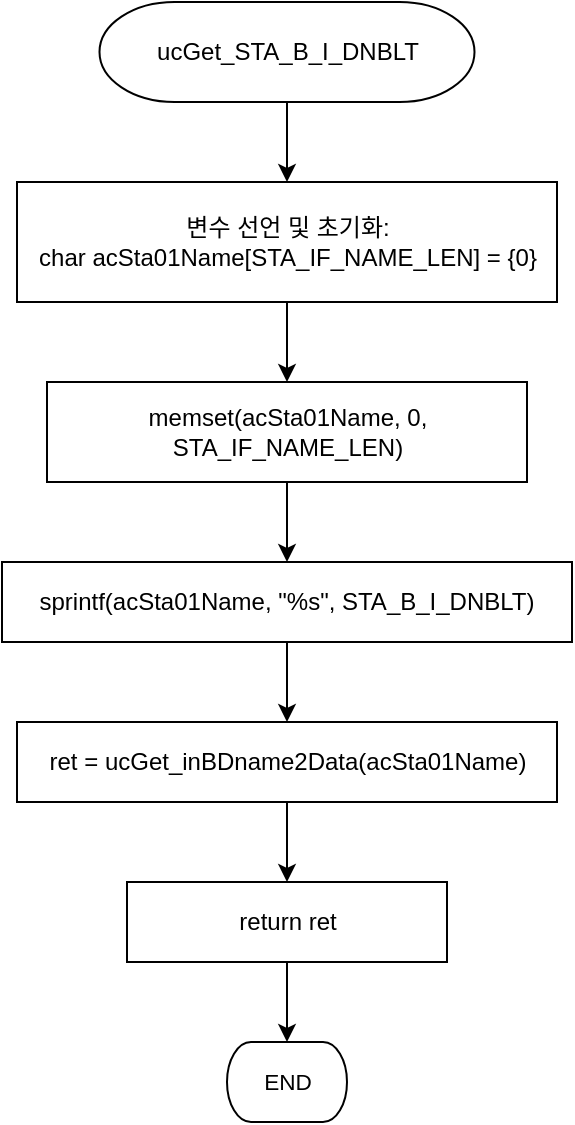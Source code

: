 <mxfile version="20.3.0" type="device" pages="10"><diagram id="pdyK5x3eGaViF-N7Dx8U" name="ucGet_STA_B_I_DNBLT"><mxGraphModel dx="1209" dy="844" grid="1" gridSize="10" guides="1" tooltips="1" connect="1" arrows="1" fold="1" page="1" pageScale="1" pageWidth="827" pageHeight="1169" math="0" shadow="0"><root><mxCell id="0"/><mxCell id="1" parent="0"/><UserObject label="&lt;div style=&quot;&quot;&gt;&lt;font style=&quot;direction: ltr; line-height: 120%; opacity: 1;&quot;&gt;ucGet_STA_B_I_DNBLT&lt;/font&gt;&lt;/div&gt;" tags="순서도" id="eHbz1pVi1LMU-d-NiF14-1"><mxCell style="verticalAlign=middle;align=center;overflow=width;vsdxID=2;fillColor=#FFFFFF;gradientColor=none;shape=stencil(tVLLDsIgEPwajiQIMfFe638Qu22JCM2Ctv69kK0Rm9qDibeZndkXC1NV6PUATIoQ0V9gNE3smToyKY3rAU1MiKmaqar1CB36m2uIDzo7M7r6e64wUZ4UOUWKB9GdIH4irzWu8B42vRrPScNFXZzN+5mvl3qJXE8mcPRRR+Pdh2Y1dsBTE95a3c0TkBRGgKEIb6wg1/r+ssCXd/vLCgm8z9caa+n6pb48dwrRV1H1Ew==);strokeColor=#000000;spacingTop=-1;spacingBottom=-1;spacingLeft=-1;spacingRight=-1;points=[[0.5,1,0],[0.5,0,0],[0,0.5,0],[1,0.5,0]];labelBackgroundColor=none;rounded=0;html=1;whiteSpace=wrap;strokeWidth=1;fontStyle=0" parent="1" vertex="1"><mxGeometry x="98.75" y="140" width="187.5" height="50" as="geometry"/></mxCell></UserObject><mxCell id="eHbz1pVi1LMU-d-NiF14-2" value="변수 선언 및 초기화:&lt;br&gt;char acSta01Name[STA_IF_NAME_LEN] = {0}" style="rounded=0;whiteSpace=wrap;html=1;strokeWidth=1;fontStyle=0;fillColor=none;strokeColor=#000000;" parent="1" vertex="1"><mxGeometry x="57.5" y="230" width="270" height="60" as="geometry"/></mxCell><mxCell id="eHbz1pVi1LMU-d-NiF14-3" value="memset(acSta01Name, 0, STA_IF_NAME_LEN)" style="rounded=0;whiteSpace=wrap;html=1;strokeWidth=1;fontStyle=0;fillColor=none;strokeColor=#000000;" parent="1" vertex="1"><mxGeometry x="72.5" y="330" width="240" height="50" as="geometry"/></mxCell><mxCell id="eHbz1pVi1LMU-d-NiF14-4" value="sprintf(acSta01Name, &quot;%s&quot;, STA_B_I_DNBLT)" style="rounded=0;whiteSpace=wrap;html=1;strokeWidth=1;fontStyle=0;fillColor=none;strokeColor=#000000;" parent="1" vertex="1"><mxGeometry x="50" y="420" width="285" height="40" as="geometry"/></mxCell><mxCell id="eHbz1pVi1LMU-d-NiF14-5" value="ret = ucGet_inBDname2Data(acSta01Name)" style="rounded=0;whiteSpace=wrap;html=1;strokeWidth=1;fontStyle=0;fillColor=none;strokeColor=#000000;" parent="1" vertex="1"><mxGeometry x="57.5" y="500" width="270" height="40" as="geometry"/></mxCell><mxCell id="eHbz1pVi1LMU-d-NiF14-6" value="return ret" style="rounded=0;whiteSpace=wrap;html=1;strokeWidth=1;fontStyle=0;fillColor=none;strokeColor=#000000;" parent="1" vertex="1"><mxGeometry x="112.5" y="580" width="160" height="40" as="geometry"/></mxCell><UserObject label="&lt;div style=&quot;font-size: 1px&quot;&gt;&lt;font style=&quot;font-size:11.29px;font-family:Arial;color:#000000;direction:ltr;letter-spacing:0px;line-height:120%;opacity:1&quot;&gt;END&lt;br&gt;&lt;/font&gt;&lt;/div&gt;" tags="순서도" id="eHbz1pVi1LMU-d-NiF14-7"><mxCell style="verticalAlign=middle;align=center;overflow=width;vsdxID=77;fillColor=#FFFFFF;gradientColor=none;shape=stencil(tVLLDsIgEPwajiQIMfFe638Qu22JCM2Ctv69kK0Rm9qDibeZndkXC1NV6PUATIoQ0V9gNE3smToyKY3rAU1MiKmaqar1CB36m2uIDzo7M7r6e64wUZ4UOUWKB9GdIH4irzWu8B42vRrPScNFXZzN+5mvl3qJXE8mcPRRR+Pdh2Y1dsBTE95a3c0TkBRGgKEIb6wg1/r+ssCXd/vLCgm8z9caa+n6pb48dwrRV1H1Ew==);strokeColor=#000000;spacingTop=-1;spacingBottom=-1;spacingLeft=-1;spacingRight=-1;points=[[0.5,1,0],[0.5,0,0],[0,0.5,0],[1,0.5,0]];labelBackgroundColor=none;rounded=0;html=1;whiteSpace=wrap;strokeWidth=1;fontStyle=0" parent="1" vertex="1"><mxGeometry x="162.5" y="660" width="60" height="40" as="geometry"/></mxCell></UserObject><mxCell id="eHbz1pVi1LMU-d-NiF14-8" value="" style="endArrow=classic;html=1;rounded=0;exitX=0.5;exitY=1;exitDx=0;exitDy=0;exitPerimeter=0;entryX=0.5;entryY=0;entryDx=0;entryDy=0;" parent="1" source="eHbz1pVi1LMU-d-NiF14-1" target="eHbz1pVi1LMU-d-NiF14-2" edge="1"><mxGeometry width="50" height="50" relative="1" as="geometry"><mxPoint x="192.5" y="210" as="sourcePoint"/><mxPoint x="192.5" y="230" as="targetPoint"/></mxGeometry></mxCell><mxCell id="eHbz1pVi1LMU-d-NiF14-9" value="" style="endArrow=classic;html=1;rounded=0;exitX=0.5;exitY=1;exitDx=0;exitDy=0;entryX=0.5;entryY=0;entryDx=0;entryDy=0;" parent="1" source="eHbz1pVi1LMU-d-NiF14-2" target="eHbz1pVi1LMU-d-NiF14-3" edge="1"><mxGeometry width="50" height="50" relative="1" as="geometry"><mxPoint x="192.5" y="300" as="sourcePoint"/><mxPoint x="192.5" y="330" as="targetPoint"/></mxGeometry></mxCell><mxCell id="eHbz1pVi1LMU-d-NiF14-10" value="" style="endArrow=classic;html=1;rounded=0;exitX=0.5;exitY=1;exitDx=0;exitDy=0;entryX=0.5;entryY=0;entryDx=0;entryDy=0;" parent="1" source="eHbz1pVi1LMU-d-NiF14-3" target="eHbz1pVi1LMU-d-NiF14-4" edge="1"><mxGeometry width="50" height="50" relative="1" as="geometry"><mxPoint x="192.5" y="400" as="sourcePoint"/><mxPoint x="192.5" y="430" as="targetPoint"/></mxGeometry></mxCell><mxCell id="eHbz1pVi1LMU-d-NiF14-11" value="" style="endArrow=classic;html=1;rounded=0;exitX=0.5;exitY=1;exitDx=0;exitDy=0;entryX=0.5;entryY=0;entryDx=0;entryDy=0;" parent="1" source="eHbz1pVi1LMU-d-NiF14-4" target="eHbz1pVi1LMU-d-NiF14-5" edge="1"><mxGeometry width="50" height="50" relative="1" as="geometry"><mxPoint x="192.5" y="500" as="sourcePoint"/><mxPoint x="192.5" y="530" as="targetPoint"/></mxGeometry></mxCell><mxCell id="eHbz1pVi1LMU-d-NiF14-12" value="" style="endArrow=classic;html=1;rounded=0;exitX=0.5;exitY=1;exitDx=0;exitDy=0;entryX=0.5;entryY=0;entryDx=0;entryDy=0;" parent="1" source="eHbz1pVi1LMU-d-NiF14-5" target="eHbz1pVi1LMU-d-NiF14-6" edge="1"><mxGeometry width="50" height="50" relative="1" as="geometry"><mxPoint x="192.5" y="600" as="sourcePoint"/><mxPoint x="192.5" y="630" as="targetPoint"/></mxGeometry></mxCell><mxCell id="eHbz1pVi1LMU-d-NiF14-13" value="" style="endArrow=classic;html=1;rounded=0;exitX=0.5;exitY=1;exitDx=0;exitDy=0;entryX=0.5;entryY=0;entryDx=0;entryDy=0;entryPerimeter=0;" parent="1" source="eHbz1pVi1LMU-d-NiF14-6" target="eHbz1pVi1LMU-d-NiF14-7" edge="1"><mxGeometry width="50" height="50" relative="1" as="geometry"><mxPoint x="192.5" y="690" as="sourcePoint"/><mxPoint x="192.5" y="720" as="targetPoint"/></mxGeometry></mxCell></root></mxGraphModel></diagram><diagram name="ucGet_STA_B_I_UP03_YY" id="48K5mOHmaV74w2VAoHJM"><mxGraphModel dx="1209" dy="844" grid="1" gridSize="10" guides="1" tooltips="1" connect="1" arrows="1" fold="1" page="1" pageScale="1" pageWidth="827" pageHeight="1169" math="0" shadow="0"><root><mxCell id="HTpNDScUztO0gOrS1yLm-0"/><mxCell id="HTpNDScUztO0gOrS1yLm-1" parent="HTpNDScUztO0gOrS1yLm-0"/><UserObject label="&lt;div style=&quot;&quot;&gt;&lt;font style=&quot;direction: ltr; line-height: 120%; opacity: 1;&quot;&gt;ucGet_STA_B_I_UP03_YY&lt;/font&gt;&lt;/div&gt;" tags="순서도" id="HTpNDScUztO0gOrS1yLm-2"><mxCell style="verticalAlign=middle;align=center;overflow=width;vsdxID=2;fillColor=#FFFFFF;gradientColor=none;shape=stencil(tVLLDsIgEPwajiQIMfFe638Qu22JCM2Ctv69kK0Rm9qDibeZndkXC1NV6PUATIoQ0V9gNE3smToyKY3rAU1MiKmaqar1CB36m2uIDzo7M7r6e64wUZ4UOUWKB9GdIH4irzWu8B42vRrPScNFXZzN+5mvl3qJXE8mcPRRR+Pdh2Y1dsBTE95a3c0TkBRGgKEIb6wg1/r+ssCXd/vLCgm8z9caa+n6pb48dwrRV1H1Ew==);strokeColor=#000000;spacingTop=-1;spacingBottom=-1;spacingLeft=-1;spacingRight=-1;points=[[0.5,1,0],[0.5,0,0],[0,0.5,0],[1,0.5,0]];labelBackgroundColor=none;rounded=0;html=1;whiteSpace=wrap;strokeWidth=1;fontStyle=0" vertex="1" parent="HTpNDScUztO0gOrS1yLm-1"><mxGeometry x="98.75" y="140" width="187.5" height="50" as="geometry"/></mxCell></UserObject><mxCell id="HTpNDScUztO0gOrS1yLm-3" value="변수 선언 및 초기화:&lt;br&gt;char acSta01Name[STA_IF_NAME_LEN] = {0}" style="rounded=0;whiteSpace=wrap;html=1;strokeWidth=1;fontStyle=0;fillColor=none;strokeColor=#000000;" vertex="1" parent="HTpNDScUztO0gOrS1yLm-1"><mxGeometry x="57.5" y="230" width="270" height="60" as="geometry"/></mxCell><mxCell id="HTpNDScUztO0gOrS1yLm-4" value="memset(acSta01Name, 0, STA_IF_NAME_LEN)" style="rounded=0;whiteSpace=wrap;html=1;strokeWidth=1;fontStyle=0;fillColor=none;strokeColor=#000000;" vertex="1" parent="HTpNDScUztO0gOrS1yLm-1"><mxGeometry x="72.5" y="330" width="240" height="50" as="geometry"/></mxCell><mxCell id="HTpNDScUztO0gOrS1yLm-5" value="sprintf(acSta01Name, &quot;%s&quot;, STA_B_I_UP03_YY)" style="rounded=0;whiteSpace=wrap;html=1;strokeWidth=1;fontStyle=0;fillColor=none;strokeColor=#000000;" vertex="1" parent="HTpNDScUztO0gOrS1yLm-1"><mxGeometry x="50" y="420" width="285" height="40" as="geometry"/></mxCell><mxCell id="HTpNDScUztO0gOrS1yLm-6" value="ret = ucGet_inBDname2Data(acSta01Name)" style="rounded=0;whiteSpace=wrap;html=1;strokeWidth=1;fontStyle=0;fillColor=none;strokeColor=#000000;" vertex="1" parent="HTpNDScUztO0gOrS1yLm-1"><mxGeometry x="57.5" y="500" width="270" height="40" as="geometry"/></mxCell><mxCell id="HTpNDScUztO0gOrS1yLm-7" value="return ret" style="rounded=0;whiteSpace=wrap;html=1;strokeWidth=1;fontStyle=0;fillColor=none;strokeColor=#000000;" vertex="1" parent="HTpNDScUztO0gOrS1yLm-1"><mxGeometry x="112.5" y="580" width="160" height="40" as="geometry"/></mxCell><UserObject label="&lt;div style=&quot;font-size: 1px&quot;&gt;&lt;font style=&quot;font-size:11.29px;font-family:Arial;color:#000000;direction:ltr;letter-spacing:0px;line-height:120%;opacity:1&quot;&gt;END&lt;br&gt;&lt;/font&gt;&lt;/div&gt;" tags="순서도" id="HTpNDScUztO0gOrS1yLm-8"><mxCell style="verticalAlign=middle;align=center;overflow=width;vsdxID=77;fillColor=#FFFFFF;gradientColor=none;shape=stencil(tVLLDsIgEPwajiQIMfFe638Qu22JCM2Ctv69kK0Rm9qDibeZndkXC1NV6PUATIoQ0V9gNE3smToyKY3rAU1MiKmaqar1CB36m2uIDzo7M7r6e64wUZ4UOUWKB9GdIH4irzWu8B42vRrPScNFXZzN+5mvl3qJXE8mcPRRR+Pdh2Y1dsBTE95a3c0TkBRGgKEIb6wg1/r+ssCXd/vLCgm8z9caa+n6pb48dwrRV1H1Ew==);strokeColor=#000000;spacingTop=-1;spacingBottom=-1;spacingLeft=-1;spacingRight=-1;points=[[0.5,1,0],[0.5,0,0],[0,0.5,0],[1,0.5,0]];labelBackgroundColor=none;rounded=0;html=1;whiteSpace=wrap;strokeWidth=1;fontStyle=0" vertex="1" parent="HTpNDScUztO0gOrS1yLm-1"><mxGeometry x="162.5" y="660" width="60" height="40" as="geometry"/></mxCell></UserObject><mxCell id="HTpNDScUztO0gOrS1yLm-9" value="" style="endArrow=classic;html=1;rounded=0;exitX=0.5;exitY=1;exitDx=0;exitDy=0;exitPerimeter=0;entryX=0.5;entryY=0;entryDx=0;entryDy=0;" edge="1" parent="HTpNDScUztO0gOrS1yLm-1" source="HTpNDScUztO0gOrS1yLm-2" target="HTpNDScUztO0gOrS1yLm-3"><mxGeometry width="50" height="50" relative="1" as="geometry"><mxPoint x="192.5" y="210" as="sourcePoint"/><mxPoint x="192.5" y="230" as="targetPoint"/></mxGeometry></mxCell><mxCell id="HTpNDScUztO0gOrS1yLm-10" value="" style="endArrow=classic;html=1;rounded=0;exitX=0.5;exitY=1;exitDx=0;exitDy=0;entryX=0.5;entryY=0;entryDx=0;entryDy=0;" edge="1" parent="HTpNDScUztO0gOrS1yLm-1" source="HTpNDScUztO0gOrS1yLm-3" target="HTpNDScUztO0gOrS1yLm-4"><mxGeometry width="50" height="50" relative="1" as="geometry"><mxPoint x="192.5" y="300" as="sourcePoint"/><mxPoint x="192.5" y="330" as="targetPoint"/></mxGeometry></mxCell><mxCell id="HTpNDScUztO0gOrS1yLm-11" value="" style="endArrow=classic;html=1;rounded=0;exitX=0.5;exitY=1;exitDx=0;exitDy=0;entryX=0.5;entryY=0;entryDx=0;entryDy=0;" edge="1" parent="HTpNDScUztO0gOrS1yLm-1" source="HTpNDScUztO0gOrS1yLm-4" target="HTpNDScUztO0gOrS1yLm-5"><mxGeometry width="50" height="50" relative="1" as="geometry"><mxPoint x="192.5" y="400" as="sourcePoint"/><mxPoint x="192.5" y="430" as="targetPoint"/></mxGeometry></mxCell><mxCell id="HTpNDScUztO0gOrS1yLm-12" value="" style="endArrow=classic;html=1;rounded=0;exitX=0.5;exitY=1;exitDx=0;exitDy=0;entryX=0.5;entryY=0;entryDx=0;entryDy=0;" edge="1" parent="HTpNDScUztO0gOrS1yLm-1" source="HTpNDScUztO0gOrS1yLm-5" target="HTpNDScUztO0gOrS1yLm-6"><mxGeometry width="50" height="50" relative="1" as="geometry"><mxPoint x="192.5" y="500" as="sourcePoint"/><mxPoint x="192.5" y="530" as="targetPoint"/></mxGeometry></mxCell><mxCell id="HTpNDScUztO0gOrS1yLm-13" value="" style="endArrow=classic;html=1;rounded=0;exitX=0.5;exitY=1;exitDx=0;exitDy=0;entryX=0.5;entryY=0;entryDx=0;entryDy=0;" edge="1" parent="HTpNDScUztO0gOrS1yLm-1" source="HTpNDScUztO0gOrS1yLm-6" target="HTpNDScUztO0gOrS1yLm-7"><mxGeometry width="50" height="50" relative="1" as="geometry"><mxPoint x="192.5" y="600" as="sourcePoint"/><mxPoint x="192.5" y="630" as="targetPoint"/></mxGeometry></mxCell><mxCell id="HTpNDScUztO0gOrS1yLm-14" value="" style="endArrow=classic;html=1;rounded=0;exitX=0.5;exitY=1;exitDx=0;exitDy=0;entryX=0.5;entryY=0;entryDx=0;entryDy=0;entryPerimeter=0;" edge="1" parent="HTpNDScUztO0gOrS1yLm-1" source="HTpNDScUztO0gOrS1yLm-7" target="HTpNDScUztO0gOrS1yLm-8"><mxGeometry width="50" height="50" relative="1" as="geometry"><mxPoint x="192.5" y="690" as="sourcePoint"/><mxPoint x="192.5" y="720" as="targetPoint"/></mxGeometry></mxCell></root></mxGraphModel></diagram><diagram name="ucGet_STA_B_I_UP03_Y" id="qNjGXLsoM4NVsOpZWZW-"><mxGraphModel dx="1209" dy="844" grid="1" gridSize="10" guides="1" tooltips="1" connect="1" arrows="1" fold="1" page="1" pageScale="1" pageWidth="827" pageHeight="1169" math="0" shadow="0"><root><mxCell id="tXfZBmHLoHX2ahj3wHmI-0"/><mxCell id="tXfZBmHLoHX2ahj3wHmI-1" parent="tXfZBmHLoHX2ahj3wHmI-0"/><UserObject label="&lt;div style=&quot;&quot;&gt;&lt;font style=&quot;direction: ltr; line-height: 120%; opacity: 1;&quot;&gt;ucGet_STA_B_I_UP03_Y&lt;/font&gt;&lt;/div&gt;" tags="순서도" id="tXfZBmHLoHX2ahj3wHmI-2"><mxCell style="verticalAlign=middle;align=center;overflow=width;vsdxID=2;fillColor=#FFFFFF;gradientColor=none;shape=stencil(tVLLDsIgEPwajiQIMfFe638Qu22JCM2Ctv69kK0Rm9qDibeZndkXC1NV6PUATIoQ0V9gNE3smToyKY3rAU1MiKmaqar1CB36m2uIDzo7M7r6e64wUZ4UOUWKB9GdIH4irzWu8B42vRrPScNFXZzN+5mvl3qJXE8mcPRRR+Pdh2Y1dsBTE95a3c0TkBRGgKEIb6wg1/r+ssCXd/vLCgm8z9caa+n6pb48dwrRV1H1Ew==);strokeColor=#000000;spacingTop=-1;spacingBottom=-1;spacingLeft=-1;spacingRight=-1;points=[[0.5,1,0],[0.5,0,0],[0,0.5,0],[1,0.5,0]];labelBackgroundColor=none;rounded=0;html=1;whiteSpace=wrap;strokeWidth=1;fontStyle=0" vertex="1" parent="tXfZBmHLoHX2ahj3wHmI-1"><mxGeometry x="98.75" y="140" width="187.5" height="50" as="geometry"/></mxCell></UserObject><mxCell id="tXfZBmHLoHX2ahj3wHmI-3" value="변수 선언 및 초기화:&lt;br&gt;char acSta01Name[STA_IF_NAME_LEN] = {0}" style="rounded=0;whiteSpace=wrap;html=1;strokeWidth=1;fontStyle=0;fillColor=none;strokeColor=#000000;" vertex="1" parent="tXfZBmHLoHX2ahj3wHmI-1"><mxGeometry x="57.5" y="230" width="270" height="60" as="geometry"/></mxCell><mxCell id="tXfZBmHLoHX2ahj3wHmI-4" value="memset(acSta01Name, 0, STA_IF_NAME_LEN)" style="rounded=0;whiteSpace=wrap;html=1;strokeWidth=1;fontStyle=0;fillColor=none;strokeColor=#000000;" vertex="1" parent="tXfZBmHLoHX2ahj3wHmI-1"><mxGeometry x="72.5" y="330" width="240" height="50" as="geometry"/></mxCell><mxCell id="tXfZBmHLoHX2ahj3wHmI-5" value="sprintf(acSta01Name, &quot;%s&quot;, STA_B_I_UP03_Y )" style="rounded=0;whiteSpace=wrap;html=1;strokeWidth=1;fontStyle=0;fillColor=none;strokeColor=#000000;" vertex="1" parent="tXfZBmHLoHX2ahj3wHmI-1"><mxGeometry x="50" y="420" width="285" height="40" as="geometry"/></mxCell><mxCell id="tXfZBmHLoHX2ahj3wHmI-6" value="ret = ucGet_inBDname2Data(acSta01Name)" style="rounded=0;whiteSpace=wrap;html=1;strokeWidth=1;fontStyle=0;fillColor=none;strokeColor=#000000;" vertex="1" parent="tXfZBmHLoHX2ahj3wHmI-1"><mxGeometry x="57.5" y="500" width="270" height="40" as="geometry"/></mxCell><mxCell id="tXfZBmHLoHX2ahj3wHmI-7" value="return ret" style="rounded=0;whiteSpace=wrap;html=1;strokeWidth=1;fontStyle=0;fillColor=none;strokeColor=#000000;" vertex="1" parent="tXfZBmHLoHX2ahj3wHmI-1"><mxGeometry x="112.5" y="580" width="160" height="40" as="geometry"/></mxCell><UserObject label="&lt;div style=&quot;font-size: 1px&quot;&gt;&lt;font style=&quot;font-size:11.29px;font-family:Arial;color:#000000;direction:ltr;letter-spacing:0px;line-height:120%;opacity:1&quot;&gt;END&lt;br&gt;&lt;/font&gt;&lt;/div&gt;" tags="순서도" id="tXfZBmHLoHX2ahj3wHmI-8"><mxCell style="verticalAlign=middle;align=center;overflow=width;vsdxID=77;fillColor=#FFFFFF;gradientColor=none;shape=stencil(tVLLDsIgEPwajiQIMfFe638Qu22JCM2Ctv69kK0Rm9qDibeZndkXC1NV6PUATIoQ0V9gNE3smToyKY3rAU1MiKmaqar1CB36m2uIDzo7M7r6e64wUZ4UOUWKB9GdIH4irzWu8B42vRrPScNFXZzN+5mvl3qJXE8mcPRRR+Pdh2Y1dsBTE95a3c0TkBRGgKEIb6wg1/r+ssCXd/vLCgm8z9caa+n6pb48dwrRV1H1Ew==);strokeColor=#000000;spacingTop=-1;spacingBottom=-1;spacingLeft=-1;spacingRight=-1;points=[[0.5,1,0],[0.5,0,0],[0,0.5,0],[1,0.5,0]];labelBackgroundColor=none;rounded=0;html=1;whiteSpace=wrap;strokeWidth=1;fontStyle=0" vertex="1" parent="tXfZBmHLoHX2ahj3wHmI-1"><mxGeometry x="162.5" y="660" width="60" height="40" as="geometry"/></mxCell></UserObject><mxCell id="tXfZBmHLoHX2ahj3wHmI-9" value="" style="endArrow=classic;html=1;rounded=0;exitX=0.5;exitY=1;exitDx=0;exitDy=0;exitPerimeter=0;entryX=0.5;entryY=0;entryDx=0;entryDy=0;" edge="1" parent="tXfZBmHLoHX2ahj3wHmI-1" source="tXfZBmHLoHX2ahj3wHmI-2" target="tXfZBmHLoHX2ahj3wHmI-3"><mxGeometry width="50" height="50" relative="1" as="geometry"><mxPoint x="192.5" y="210" as="sourcePoint"/><mxPoint x="192.5" y="230" as="targetPoint"/></mxGeometry></mxCell><mxCell id="tXfZBmHLoHX2ahj3wHmI-10" value="" style="endArrow=classic;html=1;rounded=0;exitX=0.5;exitY=1;exitDx=0;exitDy=0;entryX=0.5;entryY=0;entryDx=0;entryDy=0;" edge="1" parent="tXfZBmHLoHX2ahj3wHmI-1" source="tXfZBmHLoHX2ahj3wHmI-3" target="tXfZBmHLoHX2ahj3wHmI-4"><mxGeometry width="50" height="50" relative="1" as="geometry"><mxPoint x="192.5" y="300" as="sourcePoint"/><mxPoint x="192.5" y="330" as="targetPoint"/></mxGeometry></mxCell><mxCell id="tXfZBmHLoHX2ahj3wHmI-11" value="" style="endArrow=classic;html=1;rounded=0;exitX=0.5;exitY=1;exitDx=0;exitDy=0;entryX=0.5;entryY=0;entryDx=0;entryDy=0;" edge="1" parent="tXfZBmHLoHX2ahj3wHmI-1" source="tXfZBmHLoHX2ahj3wHmI-4" target="tXfZBmHLoHX2ahj3wHmI-5"><mxGeometry width="50" height="50" relative="1" as="geometry"><mxPoint x="192.5" y="400" as="sourcePoint"/><mxPoint x="192.5" y="430" as="targetPoint"/></mxGeometry></mxCell><mxCell id="tXfZBmHLoHX2ahj3wHmI-12" value="" style="endArrow=classic;html=1;rounded=0;exitX=0.5;exitY=1;exitDx=0;exitDy=0;entryX=0.5;entryY=0;entryDx=0;entryDy=0;" edge="1" parent="tXfZBmHLoHX2ahj3wHmI-1" source="tXfZBmHLoHX2ahj3wHmI-5" target="tXfZBmHLoHX2ahj3wHmI-6"><mxGeometry width="50" height="50" relative="1" as="geometry"><mxPoint x="192.5" y="500" as="sourcePoint"/><mxPoint x="192.5" y="530" as="targetPoint"/></mxGeometry></mxCell><mxCell id="tXfZBmHLoHX2ahj3wHmI-13" value="" style="endArrow=classic;html=1;rounded=0;exitX=0.5;exitY=1;exitDx=0;exitDy=0;entryX=0.5;entryY=0;entryDx=0;entryDy=0;" edge="1" parent="tXfZBmHLoHX2ahj3wHmI-1" source="tXfZBmHLoHX2ahj3wHmI-6" target="tXfZBmHLoHX2ahj3wHmI-7"><mxGeometry width="50" height="50" relative="1" as="geometry"><mxPoint x="192.5" y="600" as="sourcePoint"/><mxPoint x="192.5" y="630" as="targetPoint"/></mxGeometry></mxCell><mxCell id="tXfZBmHLoHX2ahj3wHmI-14" value="" style="endArrow=classic;html=1;rounded=0;exitX=0.5;exitY=1;exitDx=0;exitDy=0;entryX=0.5;entryY=0;entryDx=0;entryDy=0;entryPerimeter=0;" edge="1" parent="tXfZBmHLoHX2ahj3wHmI-1" source="tXfZBmHLoHX2ahj3wHmI-7" target="tXfZBmHLoHX2ahj3wHmI-8"><mxGeometry width="50" height="50" relative="1" as="geometry"><mxPoint x="192.5" y="690" as="sourcePoint"/><mxPoint x="192.5" y="720" as="targetPoint"/></mxGeometry></mxCell></root></mxGraphModel></diagram><diagram name="ucGet_STA_B_I_UP03_YG_G" id="LkA-iUH-pujIEfP8n9Jn"><mxGraphModel dx="1209" dy="844" grid="1" gridSize="10" guides="1" tooltips="1" connect="1" arrows="1" fold="1" page="1" pageScale="1" pageWidth="827" pageHeight="1169" math="0" shadow="0"><root><mxCell id="9D8Xko38IsnK3hvTjRFE-0"/><mxCell id="9D8Xko38IsnK3hvTjRFE-1" parent="9D8Xko38IsnK3hvTjRFE-0"/><UserObject label="&lt;div style=&quot;&quot;&gt;&lt;font style=&quot;direction: ltr; line-height: 120%; opacity: 1;&quot;&gt;ucGet_STA_B_I_UP03_YG_G&lt;/font&gt;&lt;/div&gt;" tags="순서도" id="9D8Xko38IsnK3hvTjRFE-2"><mxCell style="verticalAlign=middle;align=center;overflow=width;vsdxID=2;fillColor=#FFFFFF;gradientColor=none;shape=stencil(tVLLDsIgEPwajiQIMfFe638Qu22JCM2Ctv69kK0Rm9qDibeZndkXC1NV6PUATIoQ0V9gNE3smToyKY3rAU1MiKmaqar1CB36m2uIDzo7M7r6e64wUZ4UOUWKB9GdIH4irzWu8B42vRrPScNFXZzN+5mvl3qJXE8mcPRRR+Pdh2Y1dsBTE95a3c0TkBRGgKEIb6wg1/r+ssCXd/vLCgm8z9caa+n6pb48dwrRV1H1Ew==);strokeColor=#000000;spacingTop=-1;spacingBottom=-1;spacingLeft=-1;spacingRight=-1;points=[[0.5,1,0],[0.5,0,0],[0,0.5,0],[1,0.5,0]];labelBackgroundColor=none;rounded=0;html=1;whiteSpace=wrap;strokeWidth=1;fontStyle=0" vertex="1" parent="9D8Xko38IsnK3hvTjRFE-1"><mxGeometry x="98.75" y="140" width="187.5" height="50" as="geometry"/></mxCell></UserObject><mxCell id="9D8Xko38IsnK3hvTjRFE-3" value="변수 선언 및 초기화:&lt;br&gt;char acSta01Name[STA_IF_NAME_LEN] = {0}" style="rounded=0;whiteSpace=wrap;html=1;strokeWidth=1;fontStyle=0;fillColor=none;strokeColor=#000000;" vertex="1" parent="9D8Xko38IsnK3hvTjRFE-1"><mxGeometry x="57.5" y="230" width="270" height="60" as="geometry"/></mxCell><mxCell id="9D8Xko38IsnK3hvTjRFE-4" value="memset(acSta01Name, 0, STA_IF_NAME_LEN)" style="rounded=0;whiteSpace=wrap;html=1;strokeWidth=1;fontStyle=0;fillColor=none;strokeColor=#000000;" vertex="1" parent="9D8Xko38IsnK3hvTjRFE-1"><mxGeometry x="72.5" y="330" width="240" height="50" as="geometry"/></mxCell><mxCell id="9D8Xko38IsnK3hvTjRFE-5" value="sprintf(acSta01Name, &quot;%s&quot;, STA_B_I_UP03_YG_G )" style="rounded=0;whiteSpace=wrap;html=1;strokeWidth=1;fontStyle=0;fillColor=none;strokeColor=#000000;" vertex="1" parent="9D8Xko38IsnK3hvTjRFE-1"><mxGeometry x="50" y="420" width="285" height="40" as="geometry"/></mxCell><mxCell id="9D8Xko38IsnK3hvTjRFE-6" value="ret = ucGet_inBDname2Data(acSta01Name)" style="rounded=0;whiteSpace=wrap;html=1;strokeWidth=1;fontStyle=0;fillColor=none;strokeColor=#000000;" vertex="1" parent="9D8Xko38IsnK3hvTjRFE-1"><mxGeometry x="57.5" y="500" width="270" height="40" as="geometry"/></mxCell><mxCell id="9D8Xko38IsnK3hvTjRFE-7" value="return ret" style="rounded=0;whiteSpace=wrap;html=1;strokeWidth=1;fontStyle=0;fillColor=none;strokeColor=#000000;" vertex="1" parent="9D8Xko38IsnK3hvTjRFE-1"><mxGeometry x="112.5" y="580" width="160" height="40" as="geometry"/></mxCell><UserObject label="&lt;div style=&quot;font-size: 1px&quot;&gt;&lt;font style=&quot;font-size:11.29px;font-family:Arial;color:#000000;direction:ltr;letter-spacing:0px;line-height:120%;opacity:1&quot;&gt;END&lt;br&gt;&lt;/font&gt;&lt;/div&gt;" tags="순서도" id="9D8Xko38IsnK3hvTjRFE-8"><mxCell style="verticalAlign=middle;align=center;overflow=width;vsdxID=77;fillColor=#FFFFFF;gradientColor=none;shape=stencil(tVLLDsIgEPwajiQIMfFe638Qu22JCM2Ctv69kK0Rm9qDibeZndkXC1NV6PUATIoQ0V9gNE3smToyKY3rAU1MiKmaqar1CB36m2uIDzo7M7r6e64wUZ4UOUWKB9GdIH4irzWu8B42vRrPScNFXZzN+5mvl3qJXE8mcPRRR+Pdh2Y1dsBTE95a3c0TkBRGgKEIb6wg1/r+ssCXd/vLCgm8z9caa+n6pb48dwrRV1H1Ew==);strokeColor=#000000;spacingTop=-1;spacingBottom=-1;spacingLeft=-1;spacingRight=-1;points=[[0.5,1,0],[0.5,0,0],[0,0.5,0],[1,0.5,0]];labelBackgroundColor=none;rounded=0;html=1;whiteSpace=wrap;strokeWidth=1;fontStyle=0" vertex="1" parent="9D8Xko38IsnK3hvTjRFE-1"><mxGeometry x="162.5" y="660" width="60" height="40" as="geometry"/></mxCell></UserObject><mxCell id="9D8Xko38IsnK3hvTjRFE-9" value="" style="endArrow=classic;html=1;rounded=0;exitX=0.5;exitY=1;exitDx=0;exitDy=0;exitPerimeter=0;entryX=0.5;entryY=0;entryDx=0;entryDy=0;" edge="1" parent="9D8Xko38IsnK3hvTjRFE-1" source="9D8Xko38IsnK3hvTjRFE-2" target="9D8Xko38IsnK3hvTjRFE-3"><mxGeometry width="50" height="50" relative="1" as="geometry"><mxPoint x="192.5" y="210" as="sourcePoint"/><mxPoint x="192.5" y="230" as="targetPoint"/></mxGeometry></mxCell><mxCell id="9D8Xko38IsnK3hvTjRFE-10" value="" style="endArrow=classic;html=1;rounded=0;exitX=0.5;exitY=1;exitDx=0;exitDy=0;entryX=0.5;entryY=0;entryDx=0;entryDy=0;" edge="1" parent="9D8Xko38IsnK3hvTjRFE-1" source="9D8Xko38IsnK3hvTjRFE-3" target="9D8Xko38IsnK3hvTjRFE-4"><mxGeometry width="50" height="50" relative="1" as="geometry"><mxPoint x="192.5" y="300" as="sourcePoint"/><mxPoint x="192.5" y="330" as="targetPoint"/></mxGeometry></mxCell><mxCell id="9D8Xko38IsnK3hvTjRFE-11" value="" style="endArrow=classic;html=1;rounded=0;exitX=0.5;exitY=1;exitDx=0;exitDy=0;entryX=0.5;entryY=0;entryDx=0;entryDy=0;" edge="1" parent="9D8Xko38IsnK3hvTjRFE-1" source="9D8Xko38IsnK3hvTjRFE-4" target="9D8Xko38IsnK3hvTjRFE-5"><mxGeometry width="50" height="50" relative="1" as="geometry"><mxPoint x="192.5" y="400" as="sourcePoint"/><mxPoint x="192.5" y="430" as="targetPoint"/></mxGeometry></mxCell><mxCell id="9D8Xko38IsnK3hvTjRFE-12" value="" style="endArrow=classic;html=1;rounded=0;exitX=0.5;exitY=1;exitDx=0;exitDy=0;entryX=0.5;entryY=0;entryDx=0;entryDy=0;" edge="1" parent="9D8Xko38IsnK3hvTjRFE-1" source="9D8Xko38IsnK3hvTjRFE-5" target="9D8Xko38IsnK3hvTjRFE-6"><mxGeometry width="50" height="50" relative="1" as="geometry"><mxPoint x="192.5" y="500" as="sourcePoint"/><mxPoint x="192.5" y="530" as="targetPoint"/></mxGeometry></mxCell><mxCell id="9D8Xko38IsnK3hvTjRFE-13" value="" style="endArrow=classic;html=1;rounded=0;exitX=0.5;exitY=1;exitDx=0;exitDy=0;entryX=0.5;entryY=0;entryDx=0;entryDy=0;" edge="1" parent="9D8Xko38IsnK3hvTjRFE-1" source="9D8Xko38IsnK3hvTjRFE-6" target="9D8Xko38IsnK3hvTjRFE-7"><mxGeometry width="50" height="50" relative="1" as="geometry"><mxPoint x="192.5" y="600" as="sourcePoint"/><mxPoint x="192.5" y="630" as="targetPoint"/></mxGeometry></mxCell><mxCell id="9D8Xko38IsnK3hvTjRFE-14" value="" style="endArrow=classic;html=1;rounded=0;exitX=0.5;exitY=1;exitDx=0;exitDy=0;entryX=0.5;entryY=0;entryDx=0;entryDy=0;entryPerimeter=0;" edge="1" parent="9D8Xko38IsnK3hvTjRFE-1" source="9D8Xko38IsnK3hvTjRFE-7" target="9D8Xko38IsnK3hvTjRFE-8"><mxGeometry width="50" height="50" relative="1" as="geometry"><mxPoint x="192.5" y="690" as="sourcePoint"/><mxPoint x="192.5" y="720" as="targetPoint"/></mxGeometry></mxCell></root></mxGraphModel></diagram><diagram name="ucGet_STA_B_I_DN_CPT" id="jBMhDso1eV78m91cZ_4D"><mxGraphModel dx="1209" dy="844" grid="1" gridSize="10" guides="1" tooltips="1" connect="1" arrows="1" fold="1" page="1" pageScale="1" pageWidth="827" pageHeight="1169" math="0" shadow="0"><root><mxCell id="hJTT7WWvEbqq3y0oRwjc-0"/><mxCell id="hJTT7WWvEbqq3y0oRwjc-1" parent="hJTT7WWvEbqq3y0oRwjc-0"/><UserObject label="&lt;div style=&quot;&quot;&gt;&lt;font style=&quot;direction: ltr; line-height: 120%; opacity: 1;&quot;&gt;ucGet_STA_B_I_DN_CPT&lt;/font&gt;&lt;/div&gt;" tags="순서도" id="hJTT7WWvEbqq3y0oRwjc-2"><mxCell style="verticalAlign=middle;align=center;overflow=width;vsdxID=2;fillColor=#FFFFFF;gradientColor=none;shape=stencil(tVLLDsIgEPwajiQIMfFe638Qu22JCM2Ctv69kK0Rm9qDibeZndkXC1NV6PUATIoQ0V9gNE3smToyKY3rAU1MiKmaqar1CB36m2uIDzo7M7r6e64wUZ4UOUWKB9GdIH4irzWu8B42vRrPScNFXZzN+5mvl3qJXE8mcPRRR+Pdh2Y1dsBTE95a3c0TkBRGgKEIb6wg1/r+ssCXd/vLCgm8z9caa+n6pb48dwrRV1H1Ew==);strokeColor=#000000;spacingTop=-1;spacingBottom=-1;spacingLeft=-1;spacingRight=-1;points=[[0.5,1,0],[0.5,0,0],[0,0.5,0],[1,0.5,0]];labelBackgroundColor=none;rounded=0;html=1;whiteSpace=wrap;strokeWidth=1;fontStyle=0" vertex="1" parent="hJTT7WWvEbqq3y0oRwjc-1"><mxGeometry x="98.75" y="140" width="187.5" height="50" as="geometry"/></mxCell></UserObject><mxCell id="hJTT7WWvEbqq3y0oRwjc-3" value="변수 선언 및 초기화:&lt;br&gt;char acSta01Name[STA_IF_NAME_LEN] = {0}" style="rounded=0;whiteSpace=wrap;html=1;strokeWidth=1;fontStyle=0;fillColor=none;strokeColor=#000000;" vertex="1" parent="hJTT7WWvEbqq3y0oRwjc-1"><mxGeometry x="57.5" y="230" width="270" height="60" as="geometry"/></mxCell><mxCell id="hJTT7WWvEbqq3y0oRwjc-4" value="memset(acSta01Name, 0, STA_IF_NAME_LEN)" style="rounded=0;whiteSpace=wrap;html=1;strokeWidth=1;fontStyle=0;fillColor=none;strokeColor=#000000;" vertex="1" parent="hJTT7WWvEbqq3y0oRwjc-1"><mxGeometry x="72.5" y="330" width="240" height="50" as="geometry"/></mxCell><mxCell id="hJTT7WWvEbqq3y0oRwjc-5" value="sprintf(acSta01Name, &quot;%s&quot;, STA_B_I_DN_CPT)" style="rounded=0;whiteSpace=wrap;html=1;strokeWidth=1;fontStyle=0;fillColor=none;strokeColor=#000000;" vertex="1" parent="hJTT7WWvEbqq3y0oRwjc-1"><mxGeometry x="50" y="420" width="285" height="40" as="geometry"/></mxCell><mxCell id="hJTT7WWvEbqq3y0oRwjc-6" value="ret = ucGet_inBDname2Data(acSta01Name)" style="rounded=0;whiteSpace=wrap;html=1;strokeWidth=1;fontStyle=0;fillColor=none;strokeColor=#000000;" vertex="1" parent="hJTT7WWvEbqq3y0oRwjc-1"><mxGeometry x="57.5" y="500" width="270" height="40" as="geometry"/></mxCell><mxCell id="hJTT7WWvEbqq3y0oRwjc-7" value="return ret" style="rounded=0;whiteSpace=wrap;html=1;strokeWidth=1;fontStyle=0;fillColor=none;strokeColor=#000000;" vertex="1" parent="hJTT7WWvEbqq3y0oRwjc-1"><mxGeometry x="112.5" y="580" width="160" height="40" as="geometry"/></mxCell><UserObject label="&lt;div style=&quot;font-size: 1px&quot;&gt;&lt;font style=&quot;font-size:11.29px;font-family:Arial;color:#000000;direction:ltr;letter-spacing:0px;line-height:120%;opacity:1&quot;&gt;END&lt;br&gt;&lt;/font&gt;&lt;/div&gt;" tags="순서도" id="hJTT7WWvEbqq3y0oRwjc-8"><mxCell style="verticalAlign=middle;align=center;overflow=width;vsdxID=77;fillColor=#FFFFFF;gradientColor=none;shape=stencil(tVLLDsIgEPwajiQIMfFe638Qu22JCM2Ctv69kK0Rm9qDibeZndkXC1NV6PUATIoQ0V9gNE3smToyKY3rAU1MiKmaqar1CB36m2uIDzo7M7r6e64wUZ4UOUWKB9GdIH4irzWu8B42vRrPScNFXZzN+5mvl3qJXE8mcPRRR+Pdh2Y1dsBTE95a3c0TkBRGgKEIb6wg1/r+ssCXd/vLCgm8z9caa+n6pb48dwrRV1H1Ew==);strokeColor=#000000;spacingTop=-1;spacingBottom=-1;spacingLeft=-1;spacingRight=-1;points=[[0.5,1,0],[0.5,0,0],[0,0.5,0],[1,0.5,0]];labelBackgroundColor=none;rounded=0;html=1;whiteSpace=wrap;strokeWidth=1;fontStyle=0" vertex="1" parent="hJTT7WWvEbqq3y0oRwjc-1"><mxGeometry x="162.5" y="660" width="60" height="40" as="geometry"/></mxCell></UserObject><mxCell id="hJTT7WWvEbqq3y0oRwjc-9" value="" style="endArrow=classic;html=1;rounded=0;exitX=0.5;exitY=1;exitDx=0;exitDy=0;exitPerimeter=0;entryX=0.5;entryY=0;entryDx=0;entryDy=0;" edge="1" parent="hJTT7WWvEbqq3y0oRwjc-1" source="hJTT7WWvEbqq3y0oRwjc-2" target="hJTT7WWvEbqq3y0oRwjc-3"><mxGeometry width="50" height="50" relative="1" as="geometry"><mxPoint x="192.5" y="210" as="sourcePoint"/><mxPoint x="192.5" y="230" as="targetPoint"/></mxGeometry></mxCell><mxCell id="hJTT7WWvEbqq3y0oRwjc-10" value="" style="endArrow=classic;html=1;rounded=0;exitX=0.5;exitY=1;exitDx=0;exitDy=0;entryX=0.5;entryY=0;entryDx=0;entryDy=0;" edge="1" parent="hJTT7WWvEbqq3y0oRwjc-1" source="hJTT7WWvEbqq3y0oRwjc-3" target="hJTT7WWvEbqq3y0oRwjc-4"><mxGeometry width="50" height="50" relative="1" as="geometry"><mxPoint x="192.5" y="300" as="sourcePoint"/><mxPoint x="192.5" y="330" as="targetPoint"/></mxGeometry></mxCell><mxCell id="hJTT7WWvEbqq3y0oRwjc-11" value="" style="endArrow=classic;html=1;rounded=0;exitX=0.5;exitY=1;exitDx=0;exitDy=0;entryX=0.5;entryY=0;entryDx=0;entryDy=0;" edge="1" parent="hJTT7WWvEbqq3y0oRwjc-1" source="hJTT7WWvEbqq3y0oRwjc-4" target="hJTT7WWvEbqq3y0oRwjc-5"><mxGeometry width="50" height="50" relative="1" as="geometry"><mxPoint x="192.5" y="400" as="sourcePoint"/><mxPoint x="192.5" y="430" as="targetPoint"/></mxGeometry></mxCell><mxCell id="hJTT7WWvEbqq3y0oRwjc-12" value="" style="endArrow=classic;html=1;rounded=0;exitX=0.5;exitY=1;exitDx=0;exitDy=0;entryX=0.5;entryY=0;entryDx=0;entryDy=0;" edge="1" parent="hJTT7WWvEbqq3y0oRwjc-1" source="hJTT7WWvEbqq3y0oRwjc-5" target="hJTT7WWvEbqq3y0oRwjc-6"><mxGeometry width="50" height="50" relative="1" as="geometry"><mxPoint x="192.5" y="500" as="sourcePoint"/><mxPoint x="192.5" y="530" as="targetPoint"/></mxGeometry></mxCell><mxCell id="hJTT7WWvEbqq3y0oRwjc-13" value="" style="endArrow=classic;html=1;rounded=0;exitX=0.5;exitY=1;exitDx=0;exitDy=0;entryX=0.5;entryY=0;entryDx=0;entryDy=0;" edge="1" parent="hJTT7WWvEbqq3y0oRwjc-1" source="hJTT7WWvEbqq3y0oRwjc-6" target="hJTT7WWvEbqq3y0oRwjc-7"><mxGeometry width="50" height="50" relative="1" as="geometry"><mxPoint x="192.5" y="600" as="sourcePoint"/><mxPoint x="192.5" y="630" as="targetPoint"/></mxGeometry></mxCell><mxCell id="hJTT7WWvEbqq3y0oRwjc-14" value="" style="endArrow=classic;html=1;rounded=0;exitX=0.5;exitY=1;exitDx=0;exitDy=0;entryX=0.5;entryY=0;entryDx=0;entryDy=0;entryPerimeter=0;" edge="1" parent="hJTT7WWvEbqq3y0oRwjc-1" source="hJTT7WWvEbqq3y0oRwjc-7" target="hJTT7WWvEbqq3y0oRwjc-8"><mxGeometry width="50" height="50" relative="1" as="geometry"><mxPoint x="192.5" y="690" as="sourcePoint"/><mxPoint x="192.5" y="720" as="targetPoint"/></mxGeometry></mxCell></root></mxGraphModel></diagram><diagram name="ucGet_STA_B_I_DN_ECPT" id="cd2qCFX62WwBIn-wRM2m"><mxGraphModel dx="1209" dy="844" grid="1" gridSize="10" guides="1" tooltips="1" connect="1" arrows="1" fold="1" page="1" pageScale="1" pageWidth="827" pageHeight="1169" math="0" shadow="0"><root><mxCell id="b6uq73NihI-BxodF4roV-0"/><mxCell id="b6uq73NihI-BxodF4roV-1" parent="b6uq73NihI-BxodF4roV-0"/><UserObject label="&lt;div style=&quot;&quot;&gt;&lt;font style=&quot;direction: ltr; line-height: 120%; opacity: 1;&quot;&gt;ucGet_STA_B_I_DN_ECPT&lt;/font&gt;&lt;/div&gt;" tags="순서도" id="b6uq73NihI-BxodF4roV-2"><mxCell style="verticalAlign=middle;align=center;overflow=width;vsdxID=2;fillColor=#FFFFFF;gradientColor=none;shape=stencil(tVLLDsIgEPwajiQIMfFe638Qu22JCM2Ctv69kK0Rm9qDibeZndkXC1NV6PUATIoQ0V9gNE3smToyKY3rAU1MiKmaqar1CB36m2uIDzo7M7r6e64wUZ4UOUWKB9GdIH4irzWu8B42vRrPScNFXZzN+5mvl3qJXE8mcPRRR+Pdh2Y1dsBTE95a3c0TkBRGgKEIb6wg1/r+ssCXd/vLCgm8z9caa+n6pb48dwrRV1H1Ew==);strokeColor=#000000;spacingTop=-1;spacingBottom=-1;spacingLeft=-1;spacingRight=-1;points=[[0.5,1,0],[0.5,0,0],[0,0.5,0],[1,0.5,0]];labelBackgroundColor=none;rounded=0;html=1;whiteSpace=wrap;strokeWidth=1;fontStyle=0" vertex="1" parent="b6uq73NihI-BxodF4roV-1"><mxGeometry x="98.75" y="140" width="187.5" height="50" as="geometry"/></mxCell></UserObject><mxCell id="b6uq73NihI-BxodF4roV-3" value="변수 선언 및 초기화:&lt;br&gt;char acSta01Name[STA_IF_NAME_LEN] = {0}" style="rounded=0;whiteSpace=wrap;html=1;strokeWidth=1;fontStyle=0;fillColor=none;strokeColor=#000000;" vertex="1" parent="b6uq73NihI-BxodF4roV-1"><mxGeometry x="57.5" y="230" width="270" height="60" as="geometry"/></mxCell><mxCell id="b6uq73NihI-BxodF4roV-4" value="memset(acSta01Name, 0, STA_IF_NAME_LEN)" style="rounded=0;whiteSpace=wrap;html=1;strokeWidth=1;fontStyle=0;fillColor=none;strokeColor=#000000;" vertex="1" parent="b6uq73NihI-BxodF4roV-1"><mxGeometry x="72.5" y="330" width="240" height="50" as="geometry"/></mxCell><mxCell id="b6uq73NihI-BxodF4roV-5" value="sprintf(acSta01Name, &quot;%s&quot;, STA_B_I_DN_ECPT)" style="rounded=0;whiteSpace=wrap;html=1;strokeWidth=1;fontStyle=0;fillColor=none;strokeColor=#000000;" vertex="1" parent="b6uq73NihI-BxodF4roV-1"><mxGeometry x="50" y="420" width="285" height="40" as="geometry"/></mxCell><mxCell id="b6uq73NihI-BxodF4roV-6" value="ret = ucGet_inBDname2Data(acSta01Name)" style="rounded=0;whiteSpace=wrap;html=1;strokeWidth=1;fontStyle=0;fillColor=none;strokeColor=#000000;" vertex="1" parent="b6uq73NihI-BxodF4roV-1"><mxGeometry x="57.5" y="500" width="270" height="40" as="geometry"/></mxCell><mxCell id="b6uq73NihI-BxodF4roV-7" value="return ret" style="rounded=0;whiteSpace=wrap;html=1;strokeWidth=1;fontStyle=0;fillColor=none;strokeColor=#000000;" vertex="1" parent="b6uq73NihI-BxodF4roV-1"><mxGeometry x="112.5" y="580" width="160" height="40" as="geometry"/></mxCell><UserObject label="&lt;div style=&quot;font-size: 1px&quot;&gt;&lt;font style=&quot;font-size:11.29px;font-family:Arial;color:#000000;direction:ltr;letter-spacing:0px;line-height:120%;opacity:1&quot;&gt;END&lt;br&gt;&lt;/font&gt;&lt;/div&gt;" tags="순서도" id="b6uq73NihI-BxodF4roV-8"><mxCell style="verticalAlign=middle;align=center;overflow=width;vsdxID=77;fillColor=#FFFFFF;gradientColor=none;shape=stencil(tVLLDsIgEPwajiQIMfFe638Qu22JCM2Ctv69kK0Rm9qDibeZndkXC1NV6PUATIoQ0V9gNE3smToyKY3rAU1MiKmaqar1CB36m2uIDzo7M7r6e64wUZ4UOUWKB9GdIH4irzWu8B42vRrPScNFXZzN+5mvl3qJXE8mcPRRR+Pdh2Y1dsBTE95a3c0TkBRGgKEIb6wg1/r+ssCXd/vLCgm8z9caa+n6pb48dwrRV1H1Ew==);strokeColor=#000000;spacingTop=-1;spacingBottom=-1;spacingLeft=-1;spacingRight=-1;points=[[0.5,1,0],[0.5,0,0],[0,0.5,0],[1,0.5,0]];labelBackgroundColor=none;rounded=0;html=1;whiteSpace=wrap;strokeWidth=1;fontStyle=0" vertex="1" parent="b6uq73NihI-BxodF4roV-1"><mxGeometry x="162.5" y="660" width="60" height="40" as="geometry"/></mxCell></UserObject><mxCell id="b6uq73NihI-BxodF4roV-9" value="" style="endArrow=classic;html=1;rounded=0;exitX=0.5;exitY=1;exitDx=0;exitDy=0;exitPerimeter=0;entryX=0.5;entryY=0;entryDx=0;entryDy=0;" edge="1" parent="b6uq73NihI-BxodF4roV-1" source="b6uq73NihI-BxodF4roV-2" target="b6uq73NihI-BxodF4roV-3"><mxGeometry width="50" height="50" relative="1" as="geometry"><mxPoint x="192.5" y="210" as="sourcePoint"/><mxPoint x="192.5" y="230" as="targetPoint"/></mxGeometry></mxCell><mxCell id="b6uq73NihI-BxodF4roV-10" value="" style="endArrow=classic;html=1;rounded=0;exitX=0.5;exitY=1;exitDx=0;exitDy=0;entryX=0.5;entryY=0;entryDx=0;entryDy=0;" edge="1" parent="b6uq73NihI-BxodF4roV-1" source="b6uq73NihI-BxodF4roV-3" target="b6uq73NihI-BxodF4roV-4"><mxGeometry width="50" height="50" relative="1" as="geometry"><mxPoint x="192.5" y="300" as="sourcePoint"/><mxPoint x="192.5" y="330" as="targetPoint"/></mxGeometry></mxCell><mxCell id="b6uq73NihI-BxodF4roV-11" value="" style="endArrow=classic;html=1;rounded=0;exitX=0.5;exitY=1;exitDx=0;exitDy=0;entryX=0.5;entryY=0;entryDx=0;entryDy=0;" edge="1" parent="b6uq73NihI-BxodF4roV-1" source="b6uq73NihI-BxodF4roV-4" target="b6uq73NihI-BxodF4roV-5"><mxGeometry width="50" height="50" relative="1" as="geometry"><mxPoint x="192.5" y="400" as="sourcePoint"/><mxPoint x="192.5" y="430" as="targetPoint"/></mxGeometry></mxCell><mxCell id="b6uq73NihI-BxodF4roV-12" value="" style="endArrow=classic;html=1;rounded=0;exitX=0.5;exitY=1;exitDx=0;exitDy=0;entryX=0.5;entryY=0;entryDx=0;entryDy=0;" edge="1" parent="b6uq73NihI-BxodF4roV-1" source="b6uq73NihI-BxodF4roV-5" target="b6uq73NihI-BxodF4roV-6"><mxGeometry width="50" height="50" relative="1" as="geometry"><mxPoint x="192.5" y="500" as="sourcePoint"/><mxPoint x="192.5" y="530" as="targetPoint"/></mxGeometry></mxCell><mxCell id="b6uq73NihI-BxodF4roV-13" value="" style="endArrow=classic;html=1;rounded=0;exitX=0.5;exitY=1;exitDx=0;exitDy=0;entryX=0.5;entryY=0;entryDx=0;entryDy=0;" edge="1" parent="b6uq73NihI-BxodF4roV-1" source="b6uq73NihI-BxodF4roV-6" target="b6uq73NihI-BxodF4roV-7"><mxGeometry width="50" height="50" relative="1" as="geometry"><mxPoint x="192.5" y="600" as="sourcePoint"/><mxPoint x="192.5" y="630" as="targetPoint"/></mxGeometry></mxCell><mxCell id="b6uq73NihI-BxodF4roV-14" value="" style="endArrow=classic;html=1;rounded=0;exitX=0.5;exitY=1;exitDx=0;exitDy=0;entryX=0.5;entryY=0;entryDx=0;entryDy=0;entryPerimeter=0;" edge="1" parent="b6uq73NihI-BxodF4roV-1" source="b6uq73NihI-BxodF4roV-7" target="b6uq73NihI-BxodF4roV-8"><mxGeometry width="50" height="50" relative="1" as="geometry"><mxPoint x="192.5" y="690" as="sourcePoint"/><mxPoint x="192.5" y="720" as="targetPoint"/></mxGeometry></mxCell></root></mxGraphModel></diagram><diagram name="ucGet_STA_B_I_EHDNZR" id="kbf1HFfI5WQ09DeMN5K4"><mxGraphModel dx="1209" dy="844" grid="1" gridSize="10" guides="1" tooltips="1" connect="1" arrows="1" fold="1" page="1" pageScale="1" pageWidth="827" pageHeight="1169" math="0" shadow="0"><root><mxCell id="ztwXBIZkftXpNWR7ar-n-0"/><mxCell id="ztwXBIZkftXpNWR7ar-n-1" parent="ztwXBIZkftXpNWR7ar-n-0"/><UserObject label="&lt;div style=&quot;&quot;&gt;&lt;font style=&quot;direction: ltr; line-height: 120%; opacity: 1;&quot;&gt;ucGet_STA_B_I_EHDNZR&lt;/font&gt;&lt;/div&gt;" tags="순서도" id="ztwXBIZkftXpNWR7ar-n-2"><mxCell style="verticalAlign=middle;align=center;overflow=width;vsdxID=2;fillColor=#FFFFFF;gradientColor=none;shape=stencil(tVLLDsIgEPwajiQIMfFe638Qu22JCM2Ctv69kK0Rm9qDibeZndkXC1NV6PUATIoQ0V9gNE3smToyKY3rAU1MiKmaqar1CB36m2uIDzo7M7r6e64wUZ4UOUWKB9GdIH4irzWu8B42vRrPScNFXZzN+5mvl3qJXE8mcPRRR+Pdh2Y1dsBTE95a3c0TkBRGgKEIb6wg1/r+ssCXd/vLCgm8z9caa+n6pb48dwrRV1H1Ew==);strokeColor=#000000;spacingTop=-1;spacingBottom=-1;spacingLeft=-1;spacingRight=-1;points=[[0.5,1,0],[0.5,0,0],[0,0.5,0],[1,0.5,0]];labelBackgroundColor=none;rounded=0;html=1;whiteSpace=wrap;strokeWidth=1;fontStyle=0" vertex="1" parent="ztwXBIZkftXpNWR7ar-n-1"><mxGeometry x="98.75" y="140" width="187.5" height="50" as="geometry"/></mxCell></UserObject><mxCell id="ztwXBIZkftXpNWR7ar-n-3" value="변수 선언 및 초기화:&lt;br&gt;char acSta01Name[STA_IF_NAME_LEN] = {0}" style="rounded=0;whiteSpace=wrap;html=1;strokeWidth=1;fontStyle=0;fillColor=none;strokeColor=#000000;" vertex="1" parent="ztwXBIZkftXpNWR7ar-n-1"><mxGeometry x="57.5" y="230" width="270" height="60" as="geometry"/></mxCell><mxCell id="ztwXBIZkftXpNWR7ar-n-4" value="memset(acSta01Name, 0, STA_IF_NAME_LEN)" style="rounded=0;whiteSpace=wrap;html=1;strokeWidth=1;fontStyle=0;fillColor=none;strokeColor=#000000;" vertex="1" parent="ztwXBIZkftXpNWR7ar-n-1"><mxGeometry x="72.5" y="330" width="240" height="50" as="geometry"/></mxCell><mxCell id="ztwXBIZkftXpNWR7ar-n-5" value="sprintf(acSta01Name, &quot;%s&quot;, STA_B_I_EHDNZR )" style="rounded=0;whiteSpace=wrap;html=1;strokeWidth=1;fontStyle=0;fillColor=none;strokeColor=#000000;" vertex="1" parent="ztwXBIZkftXpNWR7ar-n-1"><mxGeometry x="50" y="420" width="285" height="40" as="geometry"/></mxCell><mxCell id="ztwXBIZkftXpNWR7ar-n-6" value="ret = ucGet_inBDname2Data(acSta01Name)" style="rounded=0;whiteSpace=wrap;html=1;strokeWidth=1;fontStyle=0;fillColor=none;strokeColor=#000000;" vertex="1" parent="ztwXBIZkftXpNWR7ar-n-1"><mxGeometry x="57.5" y="500" width="270" height="40" as="geometry"/></mxCell><mxCell id="ztwXBIZkftXpNWR7ar-n-7" value="return ret" style="rounded=0;whiteSpace=wrap;html=1;strokeWidth=1;fontStyle=0;fillColor=none;strokeColor=#000000;" vertex="1" parent="ztwXBIZkftXpNWR7ar-n-1"><mxGeometry x="112.5" y="580" width="160" height="40" as="geometry"/></mxCell><UserObject label="&lt;div style=&quot;font-size: 1px&quot;&gt;&lt;font style=&quot;font-size:11.29px;font-family:Arial;color:#000000;direction:ltr;letter-spacing:0px;line-height:120%;opacity:1&quot;&gt;END&lt;br&gt;&lt;/font&gt;&lt;/div&gt;" tags="순서도" id="ztwXBIZkftXpNWR7ar-n-8"><mxCell style="verticalAlign=middle;align=center;overflow=width;vsdxID=77;fillColor=#FFFFFF;gradientColor=none;shape=stencil(tVLLDsIgEPwajiQIMfFe638Qu22JCM2Ctv69kK0Rm9qDibeZndkXC1NV6PUATIoQ0V9gNE3smToyKY3rAU1MiKmaqar1CB36m2uIDzo7M7r6e64wUZ4UOUWKB9GdIH4irzWu8B42vRrPScNFXZzN+5mvl3qJXE8mcPRRR+Pdh2Y1dsBTE95a3c0TkBRGgKEIb6wg1/r+ssCXd/vLCgm8z9caa+n6pb48dwrRV1H1Ew==);strokeColor=#000000;spacingTop=-1;spacingBottom=-1;spacingLeft=-1;spacingRight=-1;points=[[0.5,1,0],[0.5,0,0],[0,0.5,0],[1,0.5,0]];labelBackgroundColor=none;rounded=0;html=1;whiteSpace=wrap;strokeWidth=1;fontStyle=0" vertex="1" parent="ztwXBIZkftXpNWR7ar-n-1"><mxGeometry x="162.5" y="660" width="60" height="40" as="geometry"/></mxCell></UserObject><mxCell id="ztwXBIZkftXpNWR7ar-n-9" value="" style="endArrow=classic;html=1;rounded=0;exitX=0.5;exitY=1;exitDx=0;exitDy=0;exitPerimeter=0;entryX=0.5;entryY=0;entryDx=0;entryDy=0;" edge="1" parent="ztwXBIZkftXpNWR7ar-n-1" source="ztwXBIZkftXpNWR7ar-n-2" target="ztwXBIZkftXpNWR7ar-n-3"><mxGeometry width="50" height="50" relative="1" as="geometry"><mxPoint x="192.5" y="210" as="sourcePoint"/><mxPoint x="192.5" y="230" as="targetPoint"/></mxGeometry></mxCell><mxCell id="ztwXBIZkftXpNWR7ar-n-10" value="" style="endArrow=classic;html=1;rounded=0;exitX=0.5;exitY=1;exitDx=0;exitDy=0;entryX=0.5;entryY=0;entryDx=0;entryDy=0;" edge="1" parent="ztwXBIZkftXpNWR7ar-n-1" source="ztwXBIZkftXpNWR7ar-n-3" target="ztwXBIZkftXpNWR7ar-n-4"><mxGeometry width="50" height="50" relative="1" as="geometry"><mxPoint x="192.5" y="300" as="sourcePoint"/><mxPoint x="192.5" y="330" as="targetPoint"/></mxGeometry></mxCell><mxCell id="ztwXBIZkftXpNWR7ar-n-11" value="" style="endArrow=classic;html=1;rounded=0;exitX=0.5;exitY=1;exitDx=0;exitDy=0;entryX=0.5;entryY=0;entryDx=0;entryDy=0;" edge="1" parent="ztwXBIZkftXpNWR7ar-n-1" source="ztwXBIZkftXpNWR7ar-n-4" target="ztwXBIZkftXpNWR7ar-n-5"><mxGeometry width="50" height="50" relative="1" as="geometry"><mxPoint x="192.5" y="400" as="sourcePoint"/><mxPoint x="192.5" y="430" as="targetPoint"/></mxGeometry></mxCell><mxCell id="ztwXBIZkftXpNWR7ar-n-12" value="" style="endArrow=classic;html=1;rounded=0;exitX=0.5;exitY=1;exitDx=0;exitDy=0;entryX=0.5;entryY=0;entryDx=0;entryDy=0;" edge="1" parent="ztwXBIZkftXpNWR7ar-n-1" source="ztwXBIZkftXpNWR7ar-n-5" target="ztwXBIZkftXpNWR7ar-n-6"><mxGeometry width="50" height="50" relative="1" as="geometry"><mxPoint x="192.5" y="500" as="sourcePoint"/><mxPoint x="192.5" y="530" as="targetPoint"/></mxGeometry></mxCell><mxCell id="ztwXBIZkftXpNWR7ar-n-13" value="" style="endArrow=classic;html=1;rounded=0;exitX=0.5;exitY=1;exitDx=0;exitDy=0;entryX=0.5;entryY=0;entryDx=0;entryDy=0;" edge="1" parent="ztwXBIZkftXpNWR7ar-n-1" source="ztwXBIZkftXpNWR7ar-n-6" target="ztwXBIZkftXpNWR7ar-n-7"><mxGeometry width="50" height="50" relative="1" as="geometry"><mxPoint x="192.5" y="600" as="sourcePoint"/><mxPoint x="192.5" y="630" as="targetPoint"/></mxGeometry></mxCell><mxCell id="ztwXBIZkftXpNWR7ar-n-14" value="" style="endArrow=classic;html=1;rounded=0;exitX=0.5;exitY=1;exitDx=0;exitDy=0;entryX=0.5;entryY=0;entryDx=0;entryDy=0;entryPerimeter=0;" edge="1" parent="ztwXBIZkftXpNWR7ar-n-1" source="ztwXBIZkftXpNWR7ar-n-7" target="ztwXBIZkftXpNWR7ar-n-8"><mxGeometry width="50" height="50" relative="1" as="geometry"><mxPoint x="192.5" y="690" as="sourcePoint"/><mxPoint x="192.5" y="720" as="targetPoint"/></mxGeometry></mxCell></root></mxGraphModel></diagram><diagram name="ucGet_STA_B_I_EHDNZR의 복사본" id="aFYH6GIlg7bq1USGzxMB"><mxGraphModel dx="1209" dy="844" grid="1" gridSize="10" guides="1" tooltips="1" connect="1" arrows="1" fold="1" page="1" pageScale="1" pageWidth="827" pageHeight="1169" math="0" shadow="0"><root><mxCell id="jIWKxCpvBOc30jzB6Nzi-0"/><mxCell id="jIWKxCpvBOc30jzB6Nzi-1" parent="jIWKxCpvBOc30jzB6Nzi-0"/><UserObject label="&lt;div style=&quot;&quot;&gt;&lt;font style=&quot;direction: ltr; line-height: 120%; opacity: 1;&quot;&gt;ucGet_STA_B_I_EHUP3T&lt;/font&gt;&lt;/div&gt;" tags="순서도" id="jIWKxCpvBOc30jzB6Nzi-2"><mxCell style="verticalAlign=middle;align=center;overflow=width;vsdxID=2;fillColor=#FFFFFF;gradientColor=none;shape=stencil(tVLLDsIgEPwajiQIMfFe638Qu22JCM2Ctv69kK0Rm9qDibeZndkXC1NV6PUATIoQ0V9gNE3smToyKY3rAU1MiKmaqar1CB36m2uIDzo7M7r6e64wUZ4UOUWKB9GdIH4irzWu8B42vRrPScNFXZzN+5mvl3qJXE8mcPRRR+Pdh2Y1dsBTE95a3c0TkBRGgKEIb6wg1/r+ssCXd/vLCgm8z9caa+n6pb48dwrRV1H1Ew==);strokeColor=#000000;spacingTop=-1;spacingBottom=-1;spacingLeft=-1;spacingRight=-1;points=[[0.5,1,0],[0.5,0,0],[0,0.5,0],[1,0.5,0]];labelBackgroundColor=none;rounded=0;html=1;whiteSpace=wrap;strokeWidth=1;fontStyle=0" vertex="1" parent="jIWKxCpvBOc30jzB6Nzi-1"><mxGeometry x="98.75" y="140" width="187.5" height="50" as="geometry"/></mxCell></UserObject><mxCell id="jIWKxCpvBOc30jzB6Nzi-3" value="변수 선언 및 초기화:&lt;br&gt;char acSta01Name[STA_IF_NAME_LEN] = {0}" style="rounded=0;whiteSpace=wrap;html=1;strokeWidth=1;fontStyle=0;fillColor=none;strokeColor=#000000;" vertex="1" parent="jIWKxCpvBOc30jzB6Nzi-1"><mxGeometry x="57.5" y="230" width="270" height="60" as="geometry"/></mxCell><mxCell id="jIWKxCpvBOc30jzB6Nzi-4" value="memset(acSta01Name, 0, STA_IF_NAME_LEN)" style="rounded=0;whiteSpace=wrap;html=1;strokeWidth=1;fontStyle=0;fillColor=none;strokeColor=#000000;" vertex="1" parent="jIWKxCpvBOc30jzB6Nzi-1"><mxGeometry x="72.5" y="330" width="240" height="50" as="geometry"/></mxCell><mxCell id="jIWKxCpvBOc30jzB6Nzi-5" value="sprintf(acSta01Name, &quot;%s&quot;, STA_B_I_EHUP3T )" style="rounded=0;whiteSpace=wrap;html=1;strokeWidth=1;fontStyle=0;fillColor=none;strokeColor=#000000;" vertex="1" parent="jIWKxCpvBOc30jzB6Nzi-1"><mxGeometry x="50" y="420" width="285" height="40" as="geometry"/></mxCell><mxCell id="jIWKxCpvBOc30jzB6Nzi-6" value="ret = ucGet_inBDname2Data(acSta01Name)" style="rounded=0;whiteSpace=wrap;html=1;strokeWidth=1;fontStyle=0;fillColor=none;strokeColor=#000000;" vertex="1" parent="jIWKxCpvBOc30jzB6Nzi-1"><mxGeometry x="57.5" y="500" width="270" height="40" as="geometry"/></mxCell><mxCell id="jIWKxCpvBOc30jzB6Nzi-7" value="return ret" style="rounded=0;whiteSpace=wrap;html=1;strokeWidth=1;fontStyle=0;fillColor=none;strokeColor=#000000;" vertex="1" parent="jIWKxCpvBOc30jzB6Nzi-1"><mxGeometry x="112.5" y="580" width="160" height="40" as="geometry"/></mxCell><UserObject label="&lt;div style=&quot;font-size: 1px&quot;&gt;&lt;font style=&quot;font-size:11.29px;font-family:Arial;color:#000000;direction:ltr;letter-spacing:0px;line-height:120%;opacity:1&quot;&gt;END&lt;br&gt;&lt;/font&gt;&lt;/div&gt;" tags="순서도" id="jIWKxCpvBOc30jzB6Nzi-8"><mxCell style="verticalAlign=middle;align=center;overflow=width;vsdxID=77;fillColor=#FFFFFF;gradientColor=none;shape=stencil(tVLLDsIgEPwajiQIMfFe638Qu22JCM2Ctv69kK0Rm9qDibeZndkXC1NV6PUATIoQ0V9gNE3smToyKY3rAU1MiKmaqar1CB36m2uIDzo7M7r6e64wUZ4UOUWKB9GdIH4irzWu8B42vRrPScNFXZzN+5mvl3qJXE8mcPRRR+Pdh2Y1dsBTE95a3c0TkBRGgKEIb6wg1/r+ssCXd/vLCgm8z9caa+n6pb48dwrRV1H1Ew==);strokeColor=#000000;spacingTop=-1;spacingBottom=-1;spacingLeft=-1;spacingRight=-1;points=[[0.5,1,0],[0.5,0,0],[0,0.5,0],[1,0.5,0]];labelBackgroundColor=none;rounded=0;html=1;whiteSpace=wrap;strokeWidth=1;fontStyle=0" vertex="1" parent="jIWKxCpvBOc30jzB6Nzi-1"><mxGeometry x="162.5" y="660" width="60" height="40" as="geometry"/></mxCell></UserObject><mxCell id="jIWKxCpvBOc30jzB6Nzi-9" value="" style="endArrow=classic;html=1;rounded=0;exitX=0.5;exitY=1;exitDx=0;exitDy=0;exitPerimeter=0;entryX=0.5;entryY=0;entryDx=0;entryDy=0;" edge="1" parent="jIWKxCpvBOc30jzB6Nzi-1" source="jIWKxCpvBOc30jzB6Nzi-2" target="jIWKxCpvBOc30jzB6Nzi-3"><mxGeometry width="50" height="50" relative="1" as="geometry"><mxPoint x="192.5" y="210" as="sourcePoint"/><mxPoint x="192.5" y="230" as="targetPoint"/></mxGeometry></mxCell><mxCell id="jIWKxCpvBOc30jzB6Nzi-10" value="" style="endArrow=classic;html=1;rounded=0;exitX=0.5;exitY=1;exitDx=0;exitDy=0;entryX=0.5;entryY=0;entryDx=0;entryDy=0;" edge="1" parent="jIWKxCpvBOc30jzB6Nzi-1" source="jIWKxCpvBOc30jzB6Nzi-3" target="jIWKxCpvBOc30jzB6Nzi-4"><mxGeometry width="50" height="50" relative="1" as="geometry"><mxPoint x="192.5" y="300" as="sourcePoint"/><mxPoint x="192.5" y="330" as="targetPoint"/></mxGeometry></mxCell><mxCell id="jIWKxCpvBOc30jzB6Nzi-11" value="" style="endArrow=classic;html=1;rounded=0;exitX=0.5;exitY=1;exitDx=0;exitDy=0;entryX=0.5;entryY=0;entryDx=0;entryDy=0;" edge="1" parent="jIWKxCpvBOc30jzB6Nzi-1" source="jIWKxCpvBOc30jzB6Nzi-4" target="jIWKxCpvBOc30jzB6Nzi-5"><mxGeometry width="50" height="50" relative="1" as="geometry"><mxPoint x="192.5" y="400" as="sourcePoint"/><mxPoint x="192.5" y="430" as="targetPoint"/></mxGeometry></mxCell><mxCell id="jIWKxCpvBOc30jzB6Nzi-12" value="" style="endArrow=classic;html=1;rounded=0;exitX=0.5;exitY=1;exitDx=0;exitDy=0;entryX=0.5;entryY=0;entryDx=0;entryDy=0;" edge="1" parent="jIWKxCpvBOc30jzB6Nzi-1" source="jIWKxCpvBOc30jzB6Nzi-5" target="jIWKxCpvBOc30jzB6Nzi-6"><mxGeometry width="50" height="50" relative="1" as="geometry"><mxPoint x="192.5" y="500" as="sourcePoint"/><mxPoint x="192.5" y="530" as="targetPoint"/></mxGeometry></mxCell><mxCell id="jIWKxCpvBOc30jzB6Nzi-13" value="" style="endArrow=classic;html=1;rounded=0;exitX=0.5;exitY=1;exitDx=0;exitDy=0;entryX=0.5;entryY=0;entryDx=0;entryDy=0;" edge="1" parent="jIWKxCpvBOc30jzB6Nzi-1" source="jIWKxCpvBOc30jzB6Nzi-6" target="jIWKxCpvBOc30jzB6Nzi-7"><mxGeometry width="50" height="50" relative="1" as="geometry"><mxPoint x="192.5" y="600" as="sourcePoint"/><mxPoint x="192.5" y="630" as="targetPoint"/></mxGeometry></mxCell><mxCell id="jIWKxCpvBOc30jzB6Nzi-14" value="" style="endArrow=classic;html=1;rounded=0;exitX=0.5;exitY=1;exitDx=0;exitDy=0;entryX=0.5;entryY=0;entryDx=0;entryDy=0;entryPerimeter=0;" edge="1" parent="jIWKxCpvBOc30jzB6Nzi-1" source="jIWKxCpvBOc30jzB6Nzi-7" target="jIWKxCpvBOc30jzB6Nzi-8"><mxGeometry width="50" height="50" relative="1" as="geometry"><mxPoint x="192.5" y="690" as="sourcePoint"/><mxPoint x="192.5" y="720" as="targetPoint"/></mxGeometry></mxCell></root></mxGraphModel></diagram><diagram name="ucGet_STA_B_I_EHDN1DIR" id="e8qOKhlA7ANlVWFWr6dN"><mxGraphModel dx="1209" dy="844" grid="1" gridSize="10" guides="1" tooltips="1" connect="1" arrows="1" fold="1" page="1" pageScale="1" pageWidth="827" pageHeight="1169" math="0" shadow="0"><root><mxCell id="BLSBj7giQA5IMRDiVG2h-0"/><mxCell id="BLSBj7giQA5IMRDiVG2h-1" parent="BLSBj7giQA5IMRDiVG2h-0"/><UserObject label="&lt;div style=&quot;&quot;&gt;&lt;font style=&quot;direction: ltr; line-height: 120%; opacity: 1;&quot;&gt;ucGet_STA_B_I_EHDN1DIR&lt;/font&gt;&lt;/div&gt;" tags="순서도" id="BLSBj7giQA5IMRDiVG2h-2"><mxCell style="verticalAlign=middle;align=center;overflow=width;vsdxID=2;fillColor=#FFFFFF;gradientColor=none;shape=stencil(tVLLDsIgEPwajiQIMfFe638Qu22JCM2Ctv69kK0Rm9qDibeZndkXC1NV6PUATIoQ0V9gNE3smToyKY3rAU1MiKmaqar1CB36m2uIDzo7M7r6e64wUZ4UOUWKB9GdIH4irzWu8B42vRrPScNFXZzN+5mvl3qJXE8mcPRRR+Pdh2Y1dsBTE95a3c0TkBRGgKEIb6wg1/r+ssCXd/vLCgm8z9caa+n6pb48dwrRV1H1Ew==);strokeColor=#000000;spacingTop=-1;spacingBottom=-1;spacingLeft=-1;spacingRight=-1;points=[[0.5,1,0],[0.5,0,0],[0,0.5,0],[1,0.5,0]];labelBackgroundColor=none;rounded=0;html=1;whiteSpace=wrap;strokeWidth=1;fontStyle=0" vertex="1" parent="BLSBj7giQA5IMRDiVG2h-1"><mxGeometry x="98.75" y="140" width="187.5" height="50" as="geometry"/></mxCell></UserObject><mxCell id="BLSBj7giQA5IMRDiVG2h-3" value="변수 선언 및 초기화:&lt;br&gt;char acSta01Name[STA_IF_NAME_LEN] = {0}" style="rounded=0;whiteSpace=wrap;html=1;strokeWidth=1;fontStyle=0;fillColor=none;strokeColor=#000000;" vertex="1" parent="BLSBj7giQA5IMRDiVG2h-1"><mxGeometry x="57.5" y="230" width="270" height="60" as="geometry"/></mxCell><mxCell id="BLSBj7giQA5IMRDiVG2h-4" value="memset(acSta01Name, 0, STA_IF_NAME_LEN)" style="rounded=0;whiteSpace=wrap;html=1;strokeWidth=1;fontStyle=0;fillColor=none;strokeColor=#000000;" vertex="1" parent="BLSBj7giQA5IMRDiVG2h-1"><mxGeometry x="72.5" y="330" width="240" height="50" as="geometry"/></mxCell><mxCell id="BLSBj7giQA5IMRDiVG2h-5" value="sprintf(acSta01Name, &quot;%s&quot;, STA_B_I_EHDN1DIR )" style="rounded=0;whiteSpace=wrap;html=1;strokeWidth=1;fontStyle=0;fillColor=none;strokeColor=#000000;" vertex="1" parent="BLSBj7giQA5IMRDiVG2h-1"><mxGeometry x="50" y="420" width="285" height="40" as="geometry"/></mxCell><mxCell id="BLSBj7giQA5IMRDiVG2h-6" value="ret = ucGet_inBDname2Data(acSta01Name)" style="rounded=0;whiteSpace=wrap;html=1;strokeWidth=1;fontStyle=0;fillColor=none;strokeColor=#000000;" vertex="1" parent="BLSBj7giQA5IMRDiVG2h-1"><mxGeometry x="57.5" y="500" width="270" height="40" as="geometry"/></mxCell><mxCell id="BLSBj7giQA5IMRDiVG2h-7" value="return ret" style="rounded=0;whiteSpace=wrap;html=1;strokeWidth=1;fontStyle=0;fillColor=none;strokeColor=#000000;" vertex="1" parent="BLSBj7giQA5IMRDiVG2h-1"><mxGeometry x="112.5" y="580" width="160" height="40" as="geometry"/></mxCell><UserObject label="&lt;div style=&quot;font-size: 1px&quot;&gt;&lt;font style=&quot;font-size:11.29px;font-family:Arial;color:#000000;direction:ltr;letter-spacing:0px;line-height:120%;opacity:1&quot;&gt;END&lt;br&gt;&lt;/font&gt;&lt;/div&gt;" tags="순서도" id="BLSBj7giQA5IMRDiVG2h-8"><mxCell style="verticalAlign=middle;align=center;overflow=width;vsdxID=77;fillColor=#FFFFFF;gradientColor=none;shape=stencil(tVLLDsIgEPwajiQIMfFe638Qu22JCM2Ctv69kK0Rm9qDibeZndkXC1NV6PUATIoQ0V9gNE3smToyKY3rAU1MiKmaqar1CB36m2uIDzo7M7r6e64wUZ4UOUWKB9GdIH4irzWu8B42vRrPScNFXZzN+5mvl3qJXE8mcPRRR+Pdh2Y1dsBTE95a3c0TkBRGgKEIb6wg1/r+ssCXd/vLCgm8z9caa+n6pb48dwrRV1H1Ew==);strokeColor=#000000;spacingTop=-1;spacingBottom=-1;spacingLeft=-1;spacingRight=-1;points=[[0.5,1,0],[0.5,0,0],[0,0.5,0],[1,0.5,0]];labelBackgroundColor=none;rounded=0;html=1;whiteSpace=wrap;strokeWidth=1;fontStyle=0" vertex="1" parent="BLSBj7giQA5IMRDiVG2h-1"><mxGeometry x="162.5" y="660" width="60" height="40" as="geometry"/></mxCell></UserObject><mxCell id="BLSBj7giQA5IMRDiVG2h-9" value="" style="endArrow=classic;html=1;rounded=0;exitX=0.5;exitY=1;exitDx=0;exitDy=0;exitPerimeter=0;entryX=0.5;entryY=0;entryDx=0;entryDy=0;" edge="1" parent="BLSBj7giQA5IMRDiVG2h-1" source="BLSBj7giQA5IMRDiVG2h-2" target="BLSBj7giQA5IMRDiVG2h-3"><mxGeometry width="50" height="50" relative="1" as="geometry"><mxPoint x="192.5" y="210" as="sourcePoint"/><mxPoint x="192.5" y="230" as="targetPoint"/></mxGeometry></mxCell><mxCell id="BLSBj7giQA5IMRDiVG2h-10" value="" style="endArrow=classic;html=1;rounded=0;exitX=0.5;exitY=1;exitDx=0;exitDy=0;entryX=0.5;entryY=0;entryDx=0;entryDy=0;" edge="1" parent="BLSBj7giQA5IMRDiVG2h-1" source="BLSBj7giQA5IMRDiVG2h-3" target="BLSBj7giQA5IMRDiVG2h-4"><mxGeometry width="50" height="50" relative="1" as="geometry"><mxPoint x="192.5" y="300" as="sourcePoint"/><mxPoint x="192.5" y="330" as="targetPoint"/></mxGeometry></mxCell><mxCell id="BLSBj7giQA5IMRDiVG2h-11" value="" style="endArrow=classic;html=1;rounded=0;exitX=0.5;exitY=1;exitDx=0;exitDy=0;entryX=0.5;entryY=0;entryDx=0;entryDy=0;" edge="1" parent="BLSBj7giQA5IMRDiVG2h-1" source="BLSBj7giQA5IMRDiVG2h-4" target="BLSBj7giQA5IMRDiVG2h-5"><mxGeometry width="50" height="50" relative="1" as="geometry"><mxPoint x="192.5" y="400" as="sourcePoint"/><mxPoint x="192.5" y="430" as="targetPoint"/></mxGeometry></mxCell><mxCell id="BLSBj7giQA5IMRDiVG2h-12" value="" style="endArrow=classic;html=1;rounded=0;exitX=0.5;exitY=1;exitDx=0;exitDy=0;entryX=0.5;entryY=0;entryDx=0;entryDy=0;" edge="1" parent="BLSBj7giQA5IMRDiVG2h-1" source="BLSBj7giQA5IMRDiVG2h-5" target="BLSBj7giQA5IMRDiVG2h-6"><mxGeometry width="50" height="50" relative="1" as="geometry"><mxPoint x="192.5" y="500" as="sourcePoint"/><mxPoint x="192.5" y="530" as="targetPoint"/></mxGeometry></mxCell><mxCell id="BLSBj7giQA5IMRDiVG2h-13" value="" style="endArrow=classic;html=1;rounded=0;exitX=0.5;exitY=1;exitDx=0;exitDy=0;entryX=0.5;entryY=0;entryDx=0;entryDy=0;" edge="1" parent="BLSBj7giQA5IMRDiVG2h-1" source="BLSBj7giQA5IMRDiVG2h-6" target="BLSBj7giQA5IMRDiVG2h-7"><mxGeometry width="50" height="50" relative="1" as="geometry"><mxPoint x="192.5" y="600" as="sourcePoint"/><mxPoint x="192.5" y="630" as="targetPoint"/></mxGeometry></mxCell><mxCell id="BLSBj7giQA5IMRDiVG2h-14" value="" style="endArrow=classic;html=1;rounded=0;exitX=0.5;exitY=1;exitDx=0;exitDy=0;entryX=0.5;entryY=0;entryDx=0;entryDy=0;entryPerimeter=0;" edge="1" parent="BLSBj7giQA5IMRDiVG2h-1" source="BLSBj7giQA5IMRDiVG2h-7" target="BLSBj7giQA5IMRDiVG2h-8"><mxGeometry width="50" height="50" relative="1" as="geometry"><mxPoint x="192.5" y="690" as="sourcePoint"/><mxPoint x="192.5" y="720" as="targetPoint"/></mxGeometry></mxCell></root></mxGraphModel></diagram><diagram name="ucGet_STA_B_I_EH2BT" id="8a99k0Fvd4eZMyr-ekYf"><mxGraphModel dx="1209" dy="844" grid="1" gridSize="10" guides="1" tooltips="1" connect="1" arrows="1" fold="1" page="1" pageScale="1" pageWidth="827" pageHeight="1169" math="0" shadow="0"><root><mxCell id="Cd3Z7-mVOB-4OJcHp8wG-0"/><mxCell id="Cd3Z7-mVOB-4OJcHp8wG-1" parent="Cd3Z7-mVOB-4OJcHp8wG-0"/><UserObject label="&lt;div style=&quot;&quot;&gt;&lt;font style=&quot;direction: ltr; line-height: 120%; opacity: 1;&quot;&gt;ucGet_STA_B_I_EH2BT&lt;/font&gt;&lt;/div&gt;" tags="순서도" id="Cd3Z7-mVOB-4OJcHp8wG-2"><mxCell style="verticalAlign=middle;align=center;overflow=width;vsdxID=2;fillColor=#FFFFFF;gradientColor=none;shape=stencil(tVLLDsIgEPwajiQIMfFe638Qu22JCM2Ctv69kK0Rm9qDibeZndkXC1NV6PUATIoQ0V9gNE3smToyKY3rAU1MiKmaqar1CB36m2uIDzo7M7r6e64wUZ4UOUWKB9GdIH4irzWu8B42vRrPScNFXZzN+5mvl3qJXE8mcPRRR+Pdh2Y1dsBTE95a3c0TkBRGgKEIb6wg1/r+ssCXd/vLCgm8z9caa+n6pb48dwrRV1H1Ew==);strokeColor=#000000;spacingTop=-1;spacingBottom=-1;spacingLeft=-1;spacingRight=-1;points=[[0.5,1,0],[0.5,0,0],[0,0.5,0],[1,0.5,0]];labelBackgroundColor=none;rounded=0;html=1;whiteSpace=wrap;strokeWidth=1;fontStyle=0" vertex="1" parent="Cd3Z7-mVOB-4OJcHp8wG-1"><mxGeometry x="98.75" y="140" width="187.5" height="50" as="geometry"/></mxCell></UserObject><mxCell id="Cd3Z7-mVOB-4OJcHp8wG-3" value="변수 선언 및 초기화:&lt;br&gt;char acSta01Name[STA_IF_NAME_LEN] = {0}" style="rounded=0;whiteSpace=wrap;html=1;strokeWidth=1;fontStyle=0;fillColor=none;strokeColor=#000000;" vertex="1" parent="Cd3Z7-mVOB-4OJcHp8wG-1"><mxGeometry x="57.5" y="230" width="270" height="60" as="geometry"/></mxCell><mxCell id="Cd3Z7-mVOB-4OJcHp8wG-4" value="memset(acSta01Name, 0, STA_IF_NAME_LEN)" style="rounded=0;whiteSpace=wrap;html=1;strokeWidth=1;fontStyle=0;fillColor=none;strokeColor=#000000;" vertex="1" parent="Cd3Z7-mVOB-4OJcHp8wG-1"><mxGeometry x="72.5" y="330" width="240" height="50" as="geometry"/></mxCell><mxCell id="Cd3Z7-mVOB-4OJcHp8wG-5" value="sprintf(acSta01Name, &quot;%s&quot;, STA_B_I_EH2BT )" style="rounded=0;whiteSpace=wrap;html=1;strokeWidth=1;fontStyle=0;fillColor=none;strokeColor=#000000;" vertex="1" parent="Cd3Z7-mVOB-4OJcHp8wG-1"><mxGeometry x="50" y="420" width="285" height="40" as="geometry"/></mxCell><mxCell id="Cd3Z7-mVOB-4OJcHp8wG-6" value="ret = ucGet_inBDname2Data(acSta01Name)" style="rounded=0;whiteSpace=wrap;html=1;strokeWidth=1;fontStyle=0;fillColor=none;strokeColor=#000000;" vertex="1" parent="Cd3Z7-mVOB-4OJcHp8wG-1"><mxGeometry x="57.5" y="500" width="270" height="40" as="geometry"/></mxCell><mxCell id="Cd3Z7-mVOB-4OJcHp8wG-7" value="return ret" style="rounded=0;whiteSpace=wrap;html=1;strokeWidth=1;fontStyle=0;fillColor=none;strokeColor=#000000;" vertex="1" parent="Cd3Z7-mVOB-4OJcHp8wG-1"><mxGeometry x="112.5" y="580" width="160" height="40" as="geometry"/></mxCell><UserObject label="&lt;div style=&quot;font-size: 1px&quot;&gt;&lt;font style=&quot;font-size:11.29px;font-family:Arial;color:#000000;direction:ltr;letter-spacing:0px;line-height:120%;opacity:1&quot;&gt;END&lt;br&gt;&lt;/font&gt;&lt;/div&gt;" tags="순서도" id="Cd3Z7-mVOB-4OJcHp8wG-8"><mxCell style="verticalAlign=middle;align=center;overflow=width;vsdxID=77;fillColor=#FFFFFF;gradientColor=none;shape=stencil(tVLLDsIgEPwajiQIMfFe638Qu22JCM2Ctv69kK0Rm9qDibeZndkXC1NV6PUATIoQ0V9gNE3smToyKY3rAU1MiKmaqar1CB36m2uIDzo7M7r6e64wUZ4UOUWKB9GdIH4irzWu8B42vRrPScNFXZzN+5mvl3qJXE8mcPRRR+Pdh2Y1dsBTE95a3c0TkBRGgKEIb6wg1/r+ssCXd/vLCgm8z9caa+n6pb48dwrRV1H1Ew==);strokeColor=#000000;spacingTop=-1;spacingBottom=-1;spacingLeft=-1;spacingRight=-1;points=[[0.5,1,0],[0.5,0,0],[0,0.5,0],[1,0.5,0]];labelBackgroundColor=none;rounded=0;html=1;whiteSpace=wrap;strokeWidth=1;fontStyle=0" vertex="1" parent="Cd3Z7-mVOB-4OJcHp8wG-1"><mxGeometry x="162.5" y="660" width="60" height="40" as="geometry"/></mxCell></UserObject><mxCell id="Cd3Z7-mVOB-4OJcHp8wG-9" value="" style="endArrow=classic;html=1;rounded=0;exitX=0.5;exitY=1;exitDx=0;exitDy=0;exitPerimeter=0;entryX=0.5;entryY=0;entryDx=0;entryDy=0;" edge="1" parent="Cd3Z7-mVOB-4OJcHp8wG-1" source="Cd3Z7-mVOB-4OJcHp8wG-2" target="Cd3Z7-mVOB-4OJcHp8wG-3"><mxGeometry width="50" height="50" relative="1" as="geometry"><mxPoint x="192.5" y="210" as="sourcePoint"/><mxPoint x="192.5" y="230" as="targetPoint"/></mxGeometry></mxCell><mxCell id="Cd3Z7-mVOB-4OJcHp8wG-10" value="" style="endArrow=classic;html=1;rounded=0;exitX=0.5;exitY=1;exitDx=0;exitDy=0;entryX=0.5;entryY=0;entryDx=0;entryDy=0;" edge="1" parent="Cd3Z7-mVOB-4OJcHp8wG-1" source="Cd3Z7-mVOB-4OJcHp8wG-3" target="Cd3Z7-mVOB-4OJcHp8wG-4"><mxGeometry width="50" height="50" relative="1" as="geometry"><mxPoint x="192.5" y="300" as="sourcePoint"/><mxPoint x="192.5" y="330" as="targetPoint"/></mxGeometry></mxCell><mxCell id="Cd3Z7-mVOB-4OJcHp8wG-11" value="" style="endArrow=classic;html=1;rounded=0;exitX=0.5;exitY=1;exitDx=0;exitDy=0;entryX=0.5;entryY=0;entryDx=0;entryDy=0;" edge="1" parent="Cd3Z7-mVOB-4OJcHp8wG-1" source="Cd3Z7-mVOB-4OJcHp8wG-4" target="Cd3Z7-mVOB-4OJcHp8wG-5"><mxGeometry width="50" height="50" relative="1" as="geometry"><mxPoint x="192.5" y="400" as="sourcePoint"/><mxPoint x="192.5" y="430" as="targetPoint"/></mxGeometry></mxCell><mxCell id="Cd3Z7-mVOB-4OJcHp8wG-12" value="" style="endArrow=classic;html=1;rounded=0;exitX=0.5;exitY=1;exitDx=0;exitDy=0;entryX=0.5;entryY=0;entryDx=0;entryDy=0;" edge="1" parent="Cd3Z7-mVOB-4OJcHp8wG-1" source="Cd3Z7-mVOB-4OJcHp8wG-5" target="Cd3Z7-mVOB-4OJcHp8wG-6"><mxGeometry width="50" height="50" relative="1" as="geometry"><mxPoint x="192.5" y="500" as="sourcePoint"/><mxPoint x="192.5" y="530" as="targetPoint"/></mxGeometry></mxCell><mxCell id="Cd3Z7-mVOB-4OJcHp8wG-13" value="" style="endArrow=classic;html=1;rounded=0;exitX=0.5;exitY=1;exitDx=0;exitDy=0;entryX=0.5;entryY=0;entryDx=0;entryDy=0;" edge="1" parent="Cd3Z7-mVOB-4OJcHp8wG-1" source="Cd3Z7-mVOB-4OJcHp8wG-6" target="Cd3Z7-mVOB-4OJcHp8wG-7"><mxGeometry width="50" height="50" relative="1" as="geometry"><mxPoint x="192.5" y="600" as="sourcePoint"/><mxPoint x="192.5" y="630" as="targetPoint"/></mxGeometry></mxCell><mxCell id="Cd3Z7-mVOB-4OJcHp8wG-14" value="" style="endArrow=classic;html=1;rounded=0;exitX=0.5;exitY=1;exitDx=0;exitDy=0;entryX=0.5;entryY=0;entryDx=0;entryDy=0;entryPerimeter=0;" edge="1" parent="Cd3Z7-mVOB-4OJcHp8wG-1" source="Cd3Z7-mVOB-4OJcHp8wG-7" target="Cd3Z7-mVOB-4OJcHp8wG-8"><mxGeometry width="50" height="50" relative="1" as="geometry"><mxPoint x="192.5" y="690" as="sourcePoint"/><mxPoint x="192.5" y="720" as="targetPoint"/></mxGeometry></mxCell></root></mxGraphModel></diagram></mxfile>